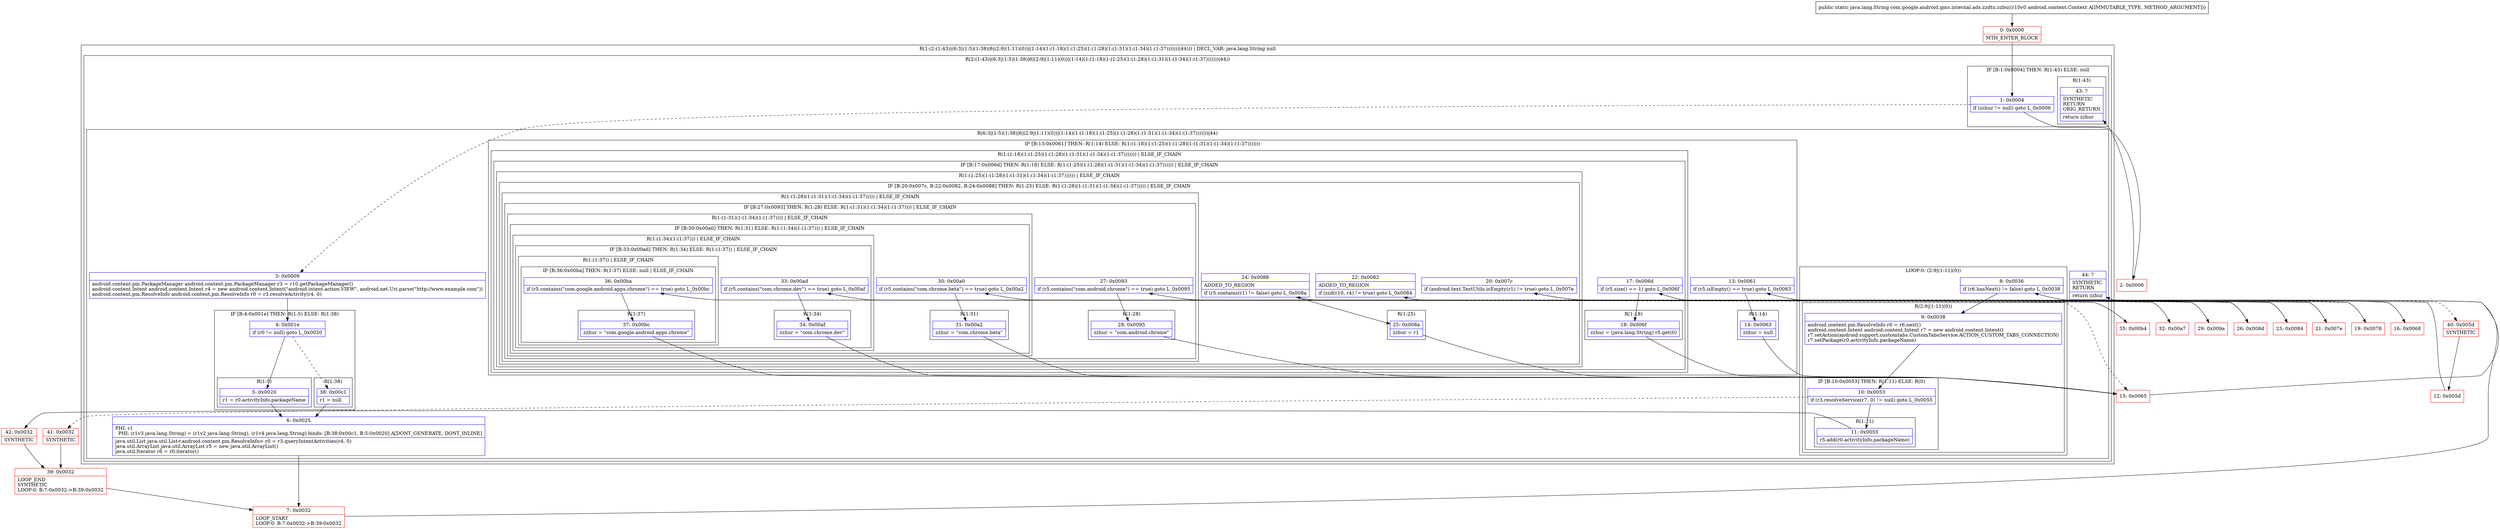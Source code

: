 digraph "CFG forcom.google.android.gms.internal.ads.zzdtu.zzbu(Landroid\/content\/Context;)Ljava\/lang\/String;" {
subgraph cluster_Region_1267084783 {
label = "R(1:(2:(1:43)|(6:3|(1:5)(1:38)|6|(2:9|(1:11)(0))|(1:14)(1:(1:18)(1:(1:25)(1:(1:28)(1:(1:31)(1:(1:34)(1:(1:37)))))))|44))) | DECL_VAR: java.lang.String null\l";
node [shape=record,color=blue];
subgraph cluster_Region_1634496511 {
label = "R(2:(1:43)|(6:3|(1:5)(1:38)|6|(2:9|(1:11)(0))|(1:14)(1:(1:18)(1:(1:25)(1:(1:28)(1:(1:31)(1:(1:34)(1:(1:37)))))))|44))";
node [shape=record,color=blue];
subgraph cluster_IfRegion_1669542044 {
label = "IF [B:1:0x0004] THEN: R(1:43) ELSE: null";
node [shape=record,color=blue];
Node_1 [shape=record,label="{1\:\ 0x0004|if (zzhur != null) goto L_0x0006\l}"];
subgraph cluster_Region_1320661831 {
label = "R(1:43)";
node [shape=record,color=blue];
Node_43 [shape=record,label="{43\:\ ?|SYNTHETIC\lRETURN\lORIG_RETURN\l|return zzhur\l}"];
}
}
subgraph cluster_Region_703992211 {
label = "R(6:3|(1:5)(1:38)|6|(2:9|(1:11)(0))|(1:14)(1:(1:18)(1:(1:25)(1:(1:28)(1:(1:31)(1:(1:34)(1:(1:37)))))))|44)";
node [shape=record,color=blue];
Node_3 [shape=record,label="{3\:\ 0x0009|android.content.pm.PackageManager android.content.pm.PackageManager r3 = r10.getPackageManager()\landroid.content.Intent android.content.Intent r4 = new android.content.Intent(\"android.intent.action.VIEW\", android.net.Uri.parse(\"http:\/\/www.example.com\"))\landroid.content.pm.ResolveInfo android.content.pm.ResolveInfo r0 = r3.resolveActivity(r4, 0)\l}"];
subgraph cluster_IfRegion_1821294720 {
label = "IF [B:4:0x001e] THEN: R(1:5) ELSE: R(1:38)";
node [shape=record,color=blue];
Node_4 [shape=record,label="{4\:\ 0x001e|if (r0 != null) goto L_0x0020\l}"];
subgraph cluster_Region_1978478091 {
label = "R(1:5)";
node [shape=record,color=blue];
Node_5 [shape=record,label="{5\:\ 0x0020|r1 = r0.activityInfo.packageName\l}"];
}
subgraph cluster_Region_1858435359 {
label = "R(1:38)";
node [shape=record,color=blue];
Node_38 [shape=record,label="{38\:\ 0x00c1|r1 = null\l}"];
}
}
Node_6 [shape=record,label="{6\:\ 0x0025|PHI: r1 \l  PHI: (r1v3 java.lang.String) = (r1v2 java.lang.String), (r1v4 java.lang.String) binds: [B:38:0x00c1, B:5:0x0020] A[DONT_GENERATE, DONT_INLINE]\l|java.util.List java.util.List\<android.content.pm.ResolveInfo\> r0 = r3.queryIntentActivities(r4, 0)\ljava.util.ArrayList java.util.ArrayList r5 = new java.util.ArrayList()\ljava.util.Iterator r6 = r0.iterator()\l}"];
subgraph cluster_LoopRegion_883168811 {
label = "LOOP:0: (2:9|(1:11)(0))";
node [shape=record,color=blue];
Node_8 [shape=record,label="{8\:\ 0x0036|if (r6.hasNext() != false) goto L_0x0038\l}"];
subgraph cluster_Region_1065398456 {
label = "R(2:9|(1:11)(0))";
node [shape=record,color=blue];
Node_9 [shape=record,label="{9\:\ 0x0038|android.content.pm.ResolveInfo r0 = r6.next()\landroid.content.Intent android.content.Intent r7 = new android.content.Intent()\lr7.setAction(android.support.customtabs.CustomTabsService.ACTION_CUSTOM_TABS_CONNECTION)\lr7.setPackage(r0.activityInfo.packageName)\l}"];
subgraph cluster_IfRegion_279011923 {
label = "IF [B:10:0x0053] THEN: R(1:11) ELSE: R(0)";
node [shape=record,color=blue];
Node_10 [shape=record,label="{10\:\ 0x0053|if (r3.resolveService(r7, 0) != null) goto L_0x0055\l}"];
subgraph cluster_Region_603340727 {
label = "R(1:11)";
node [shape=record,color=blue];
Node_11 [shape=record,label="{11\:\ 0x0055|r5.add(r0.activityInfo.packageName)\l}"];
}
subgraph cluster_Region_909481175 {
label = "R(0)";
node [shape=record,color=blue];
}
}
}
}
subgraph cluster_IfRegion_971403657 {
label = "IF [B:13:0x0061] THEN: R(1:14) ELSE: R(1:(1:18)(1:(1:25)(1:(1:28)(1:(1:31)(1:(1:34)(1:(1:37)))))))";
node [shape=record,color=blue];
Node_13 [shape=record,label="{13\:\ 0x0061|if (r5.isEmpty() == true) goto L_0x0063\l}"];
subgraph cluster_Region_1279808861 {
label = "R(1:14)";
node [shape=record,color=blue];
Node_14 [shape=record,label="{14\:\ 0x0063|zzhur = null\l}"];
}
subgraph cluster_Region_1058466328 {
label = "R(1:(1:18)(1:(1:25)(1:(1:28)(1:(1:31)(1:(1:34)(1:(1:37))))))) | ELSE_IF_CHAIN\l";
node [shape=record,color=blue];
subgraph cluster_IfRegion_635932104 {
label = "IF [B:17:0x006d] THEN: R(1:18) ELSE: R(1:(1:25)(1:(1:28)(1:(1:31)(1:(1:34)(1:(1:37)))))) | ELSE_IF_CHAIN\l";
node [shape=record,color=blue];
Node_17 [shape=record,label="{17\:\ 0x006d|if (r5.size() == 1) goto L_0x006f\l}"];
subgraph cluster_Region_1622083050 {
label = "R(1:18)";
node [shape=record,color=blue];
Node_18 [shape=record,label="{18\:\ 0x006f|zzhur = (java.lang.String) r5.get(0)\l}"];
}
subgraph cluster_Region_722970271 {
label = "R(1:(1:25)(1:(1:28)(1:(1:31)(1:(1:34)(1:(1:37)))))) | ELSE_IF_CHAIN\l";
node [shape=record,color=blue];
subgraph cluster_IfRegion_1838423365 {
label = "IF [B:20:0x007c, B:22:0x0082, B:24:0x0088] THEN: R(1:25) ELSE: R(1:(1:28)(1:(1:31)(1:(1:34)(1:(1:37))))) | ELSE_IF_CHAIN\l";
node [shape=record,color=blue];
Node_20 [shape=record,label="{20\:\ 0x007c|if (android.text.TextUtils.isEmpty(r1) != true) goto L_0x007e\l}"];
Node_22 [shape=record,label="{22\:\ 0x0082|ADDED_TO_REGION\l|if (zzd(r10, r4) != true) goto L_0x0084\l}"];
Node_24 [shape=record,label="{24\:\ 0x0088|ADDED_TO_REGION\l|if (r5.contains(r1) != false) goto L_0x008a\l}"];
subgraph cluster_Region_832441350 {
label = "R(1:25)";
node [shape=record,color=blue];
Node_25 [shape=record,label="{25\:\ 0x008a|zzhur = r1\l}"];
}
subgraph cluster_Region_1072842197 {
label = "R(1:(1:28)(1:(1:31)(1:(1:34)(1:(1:37))))) | ELSE_IF_CHAIN\l";
node [shape=record,color=blue];
subgraph cluster_IfRegion_1916175823 {
label = "IF [B:27:0x0093] THEN: R(1:28) ELSE: R(1:(1:31)(1:(1:34)(1:(1:37)))) | ELSE_IF_CHAIN\l";
node [shape=record,color=blue];
Node_27 [shape=record,label="{27\:\ 0x0093|if (r5.contains(\"com.android.chrome\") == true) goto L_0x0095\l}"];
subgraph cluster_Region_935079449 {
label = "R(1:28)";
node [shape=record,color=blue];
Node_28 [shape=record,label="{28\:\ 0x0095|zzhur = \"com.android.chrome\"\l}"];
}
subgraph cluster_Region_562648367 {
label = "R(1:(1:31)(1:(1:34)(1:(1:37)))) | ELSE_IF_CHAIN\l";
node [shape=record,color=blue];
subgraph cluster_IfRegion_2027341881 {
label = "IF [B:30:0x00a0] THEN: R(1:31) ELSE: R(1:(1:34)(1:(1:37))) | ELSE_IF_CHAIN\l";
node [shape=record,color=blue];
Node_30 [shape=record,label="{30\:\ 0x00a0|if (r5.contains(\"com.chrome.beta\") == true) goto L_0x00a2\l}"];
subgraph cluster_Region_1614189348 {
label = "R(1:31)";
node [shape=record,color=blue];
Node_31 [shape=record,label="{31\:\ 0x00a2|zzhur = \"com.chrome.beta\"\l}"];
}
subgraph cluster_Region_1296543258 {
label = "R(1:(1:34)(1:(1:37))) | ELSE_IF_CHAIN\l";
node [shape=record,color=blue];
subgraph cluster_IfRegion_1632011046 {
label = "IF [B:33:0x00ad] THEN: R(1:34) ELSE: R(1:(1:37)) | ELSE_IF_CHAIN\l";
node [shape=record,color=blue];
Node_33 [shape=record,label="{33\:\ 0x00ad|if (r5.contains(\"com.chrome.dev\") == true) goto L_0x00af\l}"];
subgraph cluster_Region_459119949 {
label = "R(1:34)";
node [shape=record,color=blue];
Node_34 [shape=record,label="{34\:\ 0x00af|zzhur = \"com.chrome.dev\"\l}"];
}
subgraph cluster_Region_1880527652 {
label = "R(1:(1:37)) | ELSE_IF_CHAIN\l";
node [shape=record,color=blue];
subgraph cluster_IfRegion_2044615345 {
label = "IF [B:36:0x00ba] THEN: R(1:37) ELSE: null | ELSE_IF_CHAIN\l";
node [shape=record,color=blue];
Node_36 [shape=record,label="{36\:\ 0x00ba|if (r5.contains(\"com.google.android.apps.chrome\") == true) goto L_0x00bc\l}"];
subgraph cluster_Region_611156401 {
label = "R(1:37)";
node [shape=record,color=blue];
Node_37 [shape=record,label="{37\:\ 0x00bc|zzhur = \"com.google.android.apps.chrome\"\l}"];
}
}
}
}
}
}
}
}
}
}
}
}
}
}
Node_44 [shape=record,label="{44\:\ ?|SYNTHETIC\lRETURN\l|return zzhur\l}"];
}
}
}
Node_0 [shape=record,color=red,label="{0\:\ 0x0000|MTH_ENTER_BLOCK\l}"];
Node_2 [shape=record,color=red,label="{2\:\ 0x0006}"];
Node_7 [shape=record,color=red,label="{7\:\ 0x0032|LOOP_START\lLOOP:0: B:7:0x0032\-\>B:39:0x0032\l}"];
Node_12 [shape=record,color=red,label="{12\:\ 0x005d}"];
Node_15 [shape=record,color=red,label="{15\:\ 0x0065}"];
Node_16 [shape=record,color=red,label="{16\:\ 0x0068}"];
Node_19 [shape=record,color=red,label="{19\:\ 0x0078}"];
Node_21 [shape=record,color=red,label="{21\:\ 0x007e}"];
Node_23 [shape=record,color=red,label="{23\:\ 0x0084}"];
Node_26 [shape=record,color=red,label="{26\:\ 0x008d}"];
Node_29 [shape=record,color=red,label="{29\:\ 0x009a}"];
Node_32 [shape=record,color=red,label="{32\:\ 0x00a7}"];
Node_35 [shape=record,color=red,label="{35\:\ 0x00b4}"];
Node_39 [shape=record,color=red,label="{39\:\ 0x0032|LOOP_END\lSYNTHETIC\lLOOP:0: B:7:0x0032\-\>B:39:0x0032\l}"];
Node_40 [shape=record,color=red,label="{40\:\ 0x005d|SYNTHETIC\l}"];
Node_41 [shape=record,color=red,label="{41\:\ 0x0032|SYNTHETIC\l}"];
Node_42 [shape=record,color=red,label="{42\:\ 0x0032|SYNTHETIC\l}"];
MethodNode[shape=record,label="{public static java.lang.String com.google.android.gms.internal.ads.zzdtu.zzbu((r10v0 android.content.Context A[IMMUTABLE_TYPE, METHOD_ARGUMENT])) }"];
MethodNode -> Node_0;
Node_1 -> Node_2;
Node_1 -> Node_3[style=dashed];
Node_3 -> Node_4;
Node_4 -> Node_5;
Node_4 -> Node_38[style=dashed];
Node_5 -> Node_6;
Node_38 -> Node_6;
Node_6 -> Node_7;
Node_8 -> Node_9;
Node_8 -> Node_40[style=dashed];
Node_9 -> Node_10;
Node_10 -> Node_11;
Node_10 -> Node_41[style=dashed];
Node_11 -> Node_42;
Node_13 -> Node_14;
Node_13 -> Node_16[style=dashed];
Node_14 -> Node_15;
Node_17 -> Node_18;
Node_17 -> Node_19[style=dashed];
Node_18 -> Node_15;
Node_20 -> Node_21;
Node_20 -> Node_26[style=dashed];
Node_22 -> Node_23;
Node_22 -> Node_26[style=dashed];
Node_24 -> Node_25;
Node_24 -> Node_26[style=dashed];
Node_25 -> Node_15;
Node_27 -> Node_28;
Node_27 -> Node_29[style=dashed];
Node_28 -> Node_15;
Node_30 -> Node_31;
Node_30 -> Node_32[style=dashed];
Node_31 -> Node_15;
Node_33 -> Node_34;
Node_33 -> Node_35[style=dashed];
Node_34 -> Node_15;
Node_36 -> Node_15[style=dashed];
Node_36 -> Node_37;
Node_37 -> Node_15;
Node_0 -> Node_1;
Node_2 -> Node_43;
Node_7 -> Node_8;
Node_12 -> Node_13;
Node_15 -> Node_44;
Node_16 -> Node_17;
Node_19 -> Node_20;
Node_21 -> Node_22;
Node_23 -> Node_24;
Node_26 -> Node_27;
Node_29 -> Node_30;
Node_32 -> Node_33;
Node_35 -> Node_36;
Node_39 -> Node_7;
Node_40 -> Node_12;
Node_41 -> Node_39;
Node_42 -> Node_39;
}

